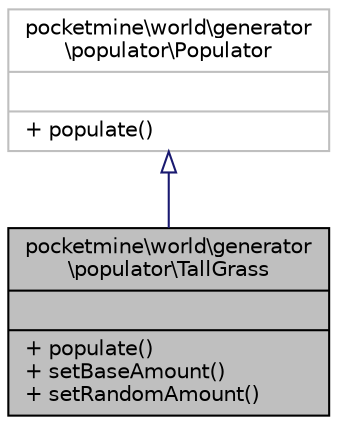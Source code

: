 digraph "pocketmine\world\generator\populator\TallGrass"
{
 // INTERACTIVE_SVG=YES
 // LATEX_PDF_SIZE
  edge [fontname="Helvetica",fontsize="10",labelfontname="Helvetica",labelfontsize="10"];
  node [fontname="Helvetica",fontsize="10",shape=record];
  Node1 [label="{pocketmine\\world\\generator\l\\populator\\TallGrass\n||+ populate()\l+ setBaseAmount()\l+ setRandomAmount()\l}",height=0.2,width=0.4,color="black", fillcolor="grey75", style="filled", fontcolor="black",tooltip=" "];
  Node2 -> Node1 [dir="back",color="midnightblue",fontsize="10",style="solid",arrowtail="onormal",fontname="Helvetica"];
  Node2 [label="{pocketmine\\world\\generator\l\\populator\\Populator\n||+ populate()\l}",height=0.2,width=0.4,color="grey75", fillcolor="white", style="filled",URL="$dd/d63/interfacepocketmine_1_1world_1_1generator_1_1populator_1_1_populator.html",tooltip=" "];
}
